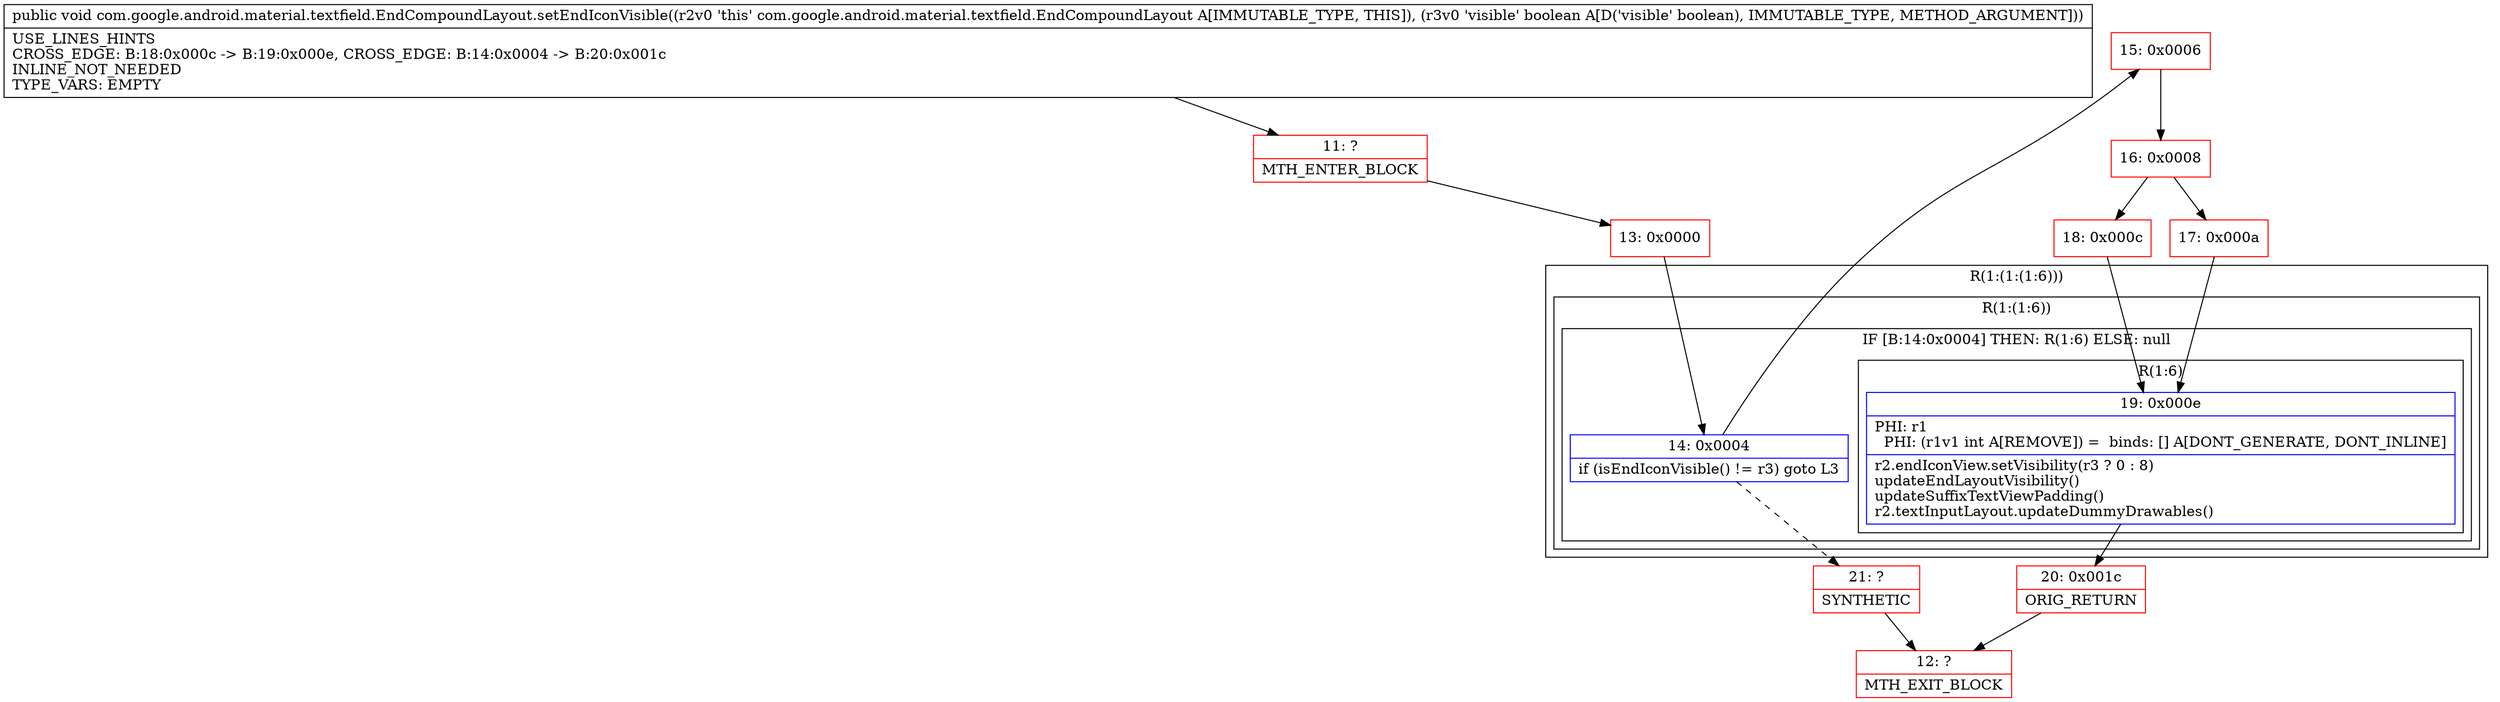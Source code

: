 digraph "CFG forcom.google.android.material.textfield.EndCompoundLayout.setEndIconVisible(Z)V" {
subgraph cluster_Region_874123488 {
label = "R(1:(1:(1:6)))";
node [shape=record,color=blue];
subgraph cluster_Region_464116580 {
label = "R(1:(1:6))";
node [shape=record,color=blue];
subgraph cluster_IfRegion_1503173918 {
label = "IF [B:14:0x0004] THEN: R(1:6) ELSE: null";
node [shape=record,color=blue];
Node_14 [shape=record,label="{14\:\ 0x0004|if (isEndIconVisible() != r3) goto L3\l}"];
subgraph cluster_Region_758611486 {
label = "R(1:6)";
node [shape=record,color=blue];
Node_19 [shape=record,label="{19\:\ 0x000e|PHI: r1 \l  PHI: (r1v1 int A[REMOVE]) =  binds: [] A[DONT_GENERATE, DONT_INLINE]\l|r2.endIconView.setVisibility(r3 ? 0 : 8)\lupdateEndLayoutVisibility()\lupdateSuffixTextViewPadding()\lr2.textInputLayout.updateDummyDrawables()\l}"];
}
}
}
}
Node_11 [shape=record,color=red,label="{11\:\ ?|MTH_ENTER_BLOCK\l}"];
Node_13 [shape=record,color=red,label="{13\:\ 0x0000}"];
Node_15 [shape=record,color=red,label="{15\:\ 0x0006}"];
Node_16 [shape=record,color=red,label="{16\:\ 0x0008}"];
Node_17 [shape=record,color=red,label="{17\:\ 0x000a}"];
Node_20 [shape=record,color=red,label="{20\:\ 0x001c|ORIG_RETURN\l}"];
Node_12 [shape=record,color=red,label="{12\:\ ?|MTH_EXIT_BLOCK\l}"];
Node_18 [shape=record,color=red,label="{18\:\ 0x000c}"];
Node_21 [shape=record,color=red,label="{21\:\ ?|SYNTHETIC\l}"];
MethodNode[shape=record,label="{public void com.google.android.material.textfield.EndCompoundLayout.setEndIconVisible((r2v0 'this' com.google.android.material.textfield.EndCompoundLayout A[IMMUTABLE_TYPE, THIS]), (r3v0 'visible' boolean A[D('visible' boolean), IMMUTABLE_TYPE, METHOD_ARGUMENT]))  | USE_LINES_HINTS\lCROSS_EDGE: B:18:0x000c \-\> B:19:0x000e, CROSS_EDGE: B:14:0x0004 \-\> B:20:0x001c\lINLINE_NOT_NEEDED\lTYPE_VARS: EMPTY\l}"];
MethodNode -> Node_11;Node_14 -> Node_15;
Node_14 -> Node_21[style=dashed];
Node_19 -> Node_20;
Node_11 -> Node_13;
Node_13 -> Node_14;
Node_15 -> Node_16;
Node_16 -> Node_17;
Node_16 -> Node_18;
Node_17 -> Node_19;
Node_20 -> Node_12;
Node_18 -> Node_19;
Node_21 -> Node_12;
}

